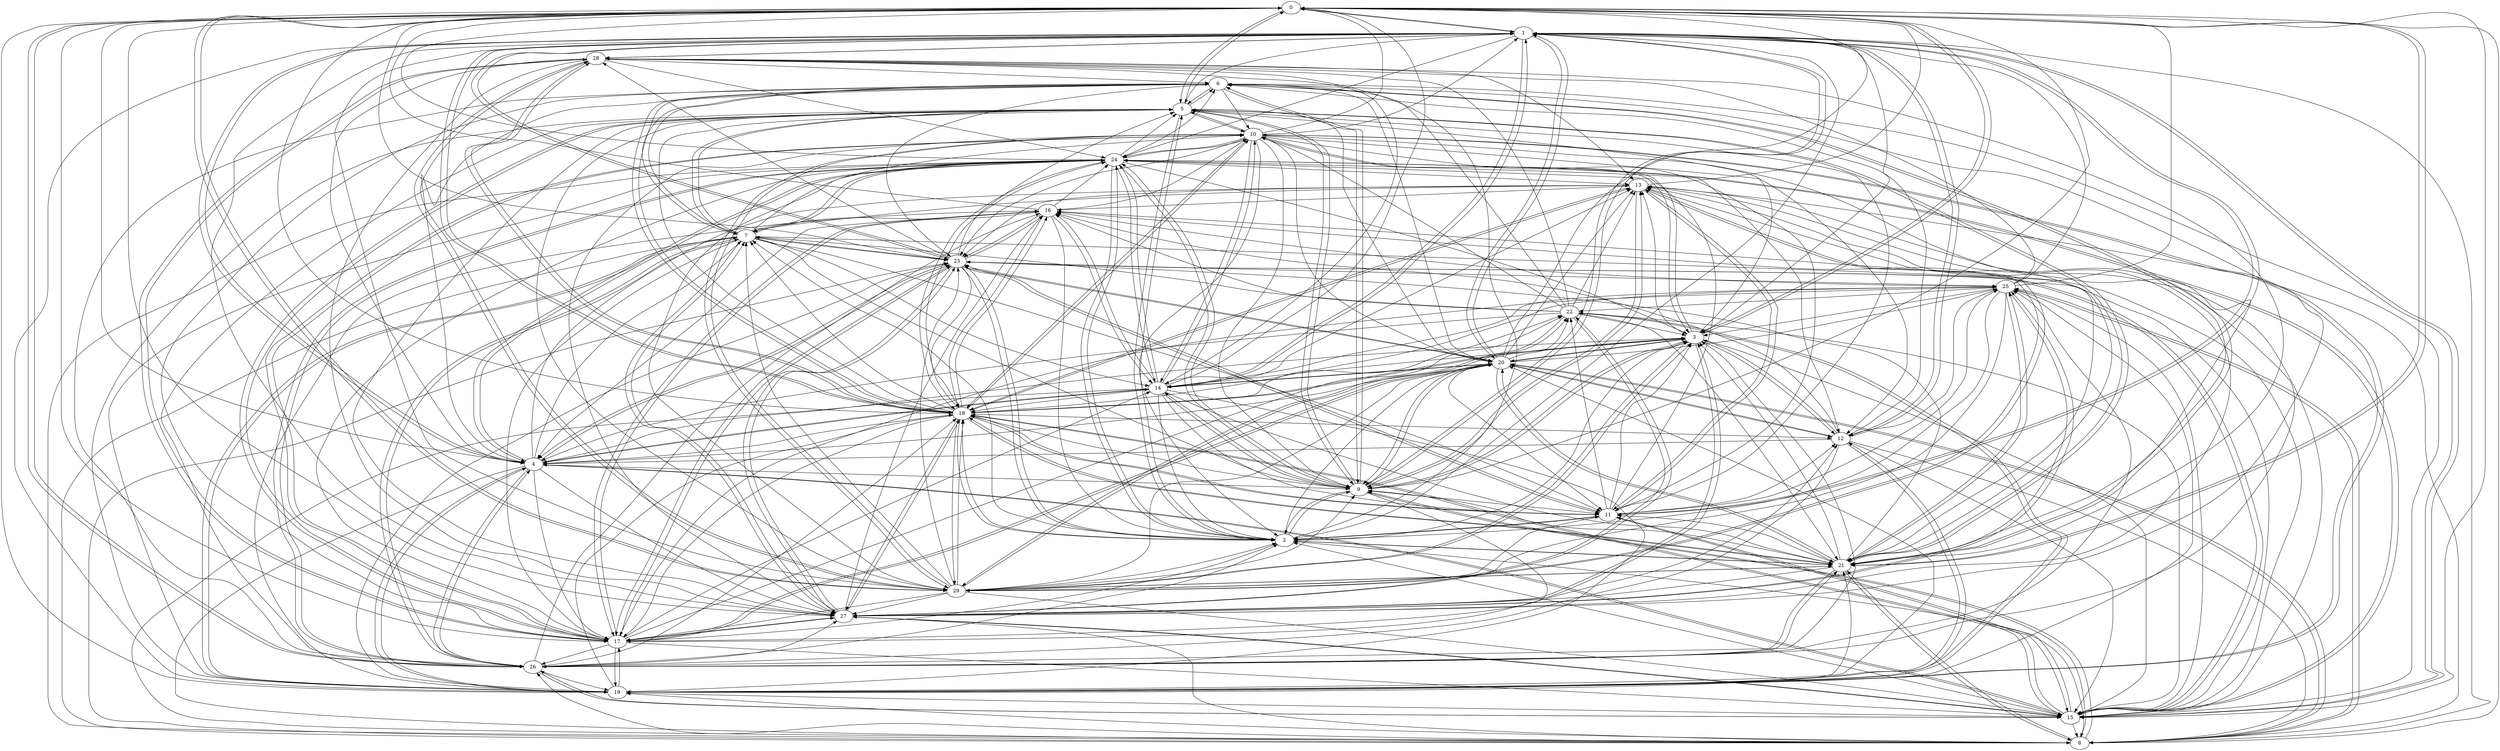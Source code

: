 digraph X {
0 -> 1;
0 -> 3;
0 -> 5;
0 -> 8;
0 -> 15;
0 -> 17;
0 -> 19;
0 -> 21;
0 -> 26;
0 -> 27;
0 -> 29;
1 -> 0;
1 -> 2;
1 -> 3;
1 -> 4;
1 -> 5;
1 -> 9;
1 -> 11;
1 -> 12;
1 -> 14;
1 -> 15;
1 -> 18;
1 -> 19;
1 -> 20;
1 -> 23;
1 -> 24;
1 -> 27;
1 -> 28;
2 -> 3;
2 -> 5;
2 -> 7;
2 -> 9;
2 -> 11;
2 -> 17;
2 -> 18;
2 -> 20;
2 -> 21;
2 -> 23;
2 -> 24;
2 -> 28;
3 -> 0;
3 -> 5;
3 -> 9;
3 -> 10;
3 -> 12;
3 -> 13;
3 -> 14;
3 -> 15;
3 -> 18;
3 -> 20;
3 -> 27;
3 -> 29;
4 -> 0;
4 -> 1;
4 -> 3;
4 -> 7;
4 -> 8;
4 -> 9;
4 -> 13;
4 -> 14;
4 -> 15;
4 -> 17;
4 -> 18;
4 -> 19;
4 -> 23;
4 -> 24;
4 -> 26;
4 -> 27;
5 -> 0;
5 -> 2;
5 -> 6;
5 -> 7;
5 -> 9;
5 -> 10;
5 -> 17;
5 -> 19;
5 -> 20;
5 -> 21;
5 -> 29;
6 -> 4;
6 -> 5;
6 -> 7;
6 -> 9;
6 -> 10;
6 -> 15;
6 -> 18;
6 -> 20;
6 -> 21;
6 -> 23;
7 -> 5;
7 -> 6;
7 -> 8;
7 -> 9;
7 -> 10;
7 -> 11;
7 -> 13;
7 -> 14;
7 -> 15;
7 -> 17;
7 -> 19;
7 -> 23;
7 -> 24;
7 -> 26;
7 -> 27;
8 -> 1;
8 -> 2;
8 -> 9;
8 -> 13;
8 -> 19;
8 -> 20;
8 -> 21;
8 -> 23;
8 -> 24;
8 -> 25;
8 -> 26;
9 -> 0;
9 -> 1;
9 -> 2;
9 -> 3;
9 -> 5;
9 -> 6;
9 -> 8;
9 -> 11;
9 -> 13;
9 -> 14;
9 -> 17;
9 -> 18;
9 -> 20;
9 -> 24;
10 -> 0;
10 -> 1;
10 -> 2;
10 -> 3;
10 -> 5;
10 -> 9;
10 -> 11;
10 -> 12;
10 -> 14;
10 -> 17;
10 -> 18;
10 -> 19;
10 -> 20;
10 -> 21;
10 -> 23;
10 -> 24;
10 -> 27;
10 -> 29;
11 -> 1;
11 -> 2;
11 -> 3;
11 -> 5;
11 -> 12;
11 -> 13;
11 -> 15;
11 -> 18;
11 -> 22;
11 -> 23;
11 -> 24;
11 -> 25;
11 -> 29;
12 -> 1;
12 -> 3;
12 -> 4;
12 -> 6;
12 -> 8;
12 -> 15;
12 -> 16;
12 -> 19;
12 -> 20;
12 -> 26;
13 -> 0;
13 -> 9;
13 -> 11;
13 -> 16;
13 -> 18;
13 -> 23;
13 -> 26;
13 -> 29;
14 -> 0;
14 -> 1;
14 -> 2;
14 -> 4;
14 -> 8;
14 -> 9;
14 -> 10;
14 -> 11;
14 -> 13;
14 -> 16;
14 -> 18;
14 -> 19;
14 -> 20;
14 -> 21;
14 -> 24;
15 -> 1;
15 -> 2;
15 -> 4;
15 -> 8;
15 -> 11;
15 -> 13;
15 -> 16;
15 -> 18;
15 -> 23;
15 -> 24;
15 -> 25;
15 -> 26;
15 -> 27;
16 -> 0;
16 -> 2;
16 -> 4;
16 -> 7;
16 -> 10;
16 -> 14;
16 -> 17;
16 -> 18;
16 -> 21;
16 -> 23;
16 -> 24;
17 -> 5;
17 -> 6;
17 -> 10;
17 -> 12;
17 -> 14;
17 -> 15;
17 -> 16;
17 -> 19;
17 -> 20;
17 -> 22;
17 -> 23;
17 -> 24;
17 -> 26;
17 -> 27;
17 -> 28;
18 -> 0;
18 -> 1;
18 -> 2;
18 -> 3;
18 -> 5;
18 -> 6;
18 -> 7;
18 -> 10;
18 -> 11;
18 -> 12;
18 -> 13;
18 -> 15;
18 -> 16;
18 -> 17;
18 -> 21;
18 -> 22;
18 -> 24;
18 -> 25;
18 -> 27;
18 -> 28;
18 -> 29;
19 -> 4;
19 -> 7;
19 -> 10;
19 -> 12;
19 -> 15;
19 -> 16;
19 -> 17;
19 -> 18;
19 -> 20;
19 -> 21;
19 -> 22;
19 -> 23;
19 -> 25;
20 -> 0;
20 -> 1;
20 -> 3;
20 -> 4;
20 -> 8;
20 -> 9;
20 -> 11;
20 -> 12;
20 -> 13;
20 -> 14;
20 -> 17;
20 -> 21;
20 -> 22;
20 -> 23;
20 -> 25;
21 -> 0;
21 -> 2;
21 -> 3;
21 -> 5;
21 -> 6;
21 -> 8;
21 -> 9;
21 -> 11;
21 -> 13;
21 -> 18;
21 -> 20;
21 -> 23;
21 -> 25;
21 -> 26;
21 -> 27;
21 -> 29;
22 -> 3;
22 -> 4;
22 -> 6;
22 -> 7;
22 -> 10;
22 -> 13;
22 -> 15;
22 -> 16;
22 -> 19;
22 -> 21;
22 -> 27;
22 -> 28;
22 -> 29;
23 -> 0;
23 -> 1;
23 -> 2;
23 -> 4;
23 -> 5;
23 -> 7;
23 -> 11;
23 -> 15;
23 -> 16;
23 -> 17;
23 -> 18;
23 -> 20;
23 -> 25;
23 -> 27;
23 -> 28;
24 -> 0;
24 -> 2;
24 -> 3;
24 -> 4;
24 -> 5;
24 -> 6;
24 -> 7;
24 -> 9;
24 -> 10;
24 -> 12;
24 -> 13;
24 -> 14;
24 -> 15;
24 -> 18;
24 -> 19;
24 -> 26;
24 -> 29;
25 -> 0;
25 -> 1;
25 -> 2;
25 -> 3;
25 -> 8;
25 -> 12;
25 -> 14;
25 -> 16;
25 -> 17;
25 -> 21;
25 -> 22;
25 -> 27;
25 -> 28;
25 -> 29;
26 -> 0;
26 -> 2;
26 -> 3;
26 -> 4;
26 -> 5;
26 -> 6;
26 -> 7;
26 -> 15;
26 -> 16;
26 -> 18;
26 -> 19;
26 -> 21;
26 -> 24;
26 -> 25;
26 -> 27;
27 -> 3;
27 -> 5;
27 -> 6;
27 -> 7;
27 -> 8;
27 -> 13;
27 -> 15;
27 -> 16;
27 -> 17;
27 -> 18;
27 -> 22;
27 -> 23;
27 -> 25;
28 -> 1;
28 -> 4;
28 -> 6;
28 -> 13;
28 -> 14;
28 -> 17;
28 -> 18;
28 -> 21;
28 -> 24;
28 -> 27;
28 -> 29;
29 -> 0;
29 -> 1;
29 -> 2;
29 -> 3;
29 -> 7;
29 -> 9;
29 -> 10;
29 -> 13;
29 -> 15;
29 -> 17;
29 -> 18;
29 -> 20;
29 -> 21;
29 -> 22;
29 -> 23;
29 -> 27;
29 -> 28;
}
